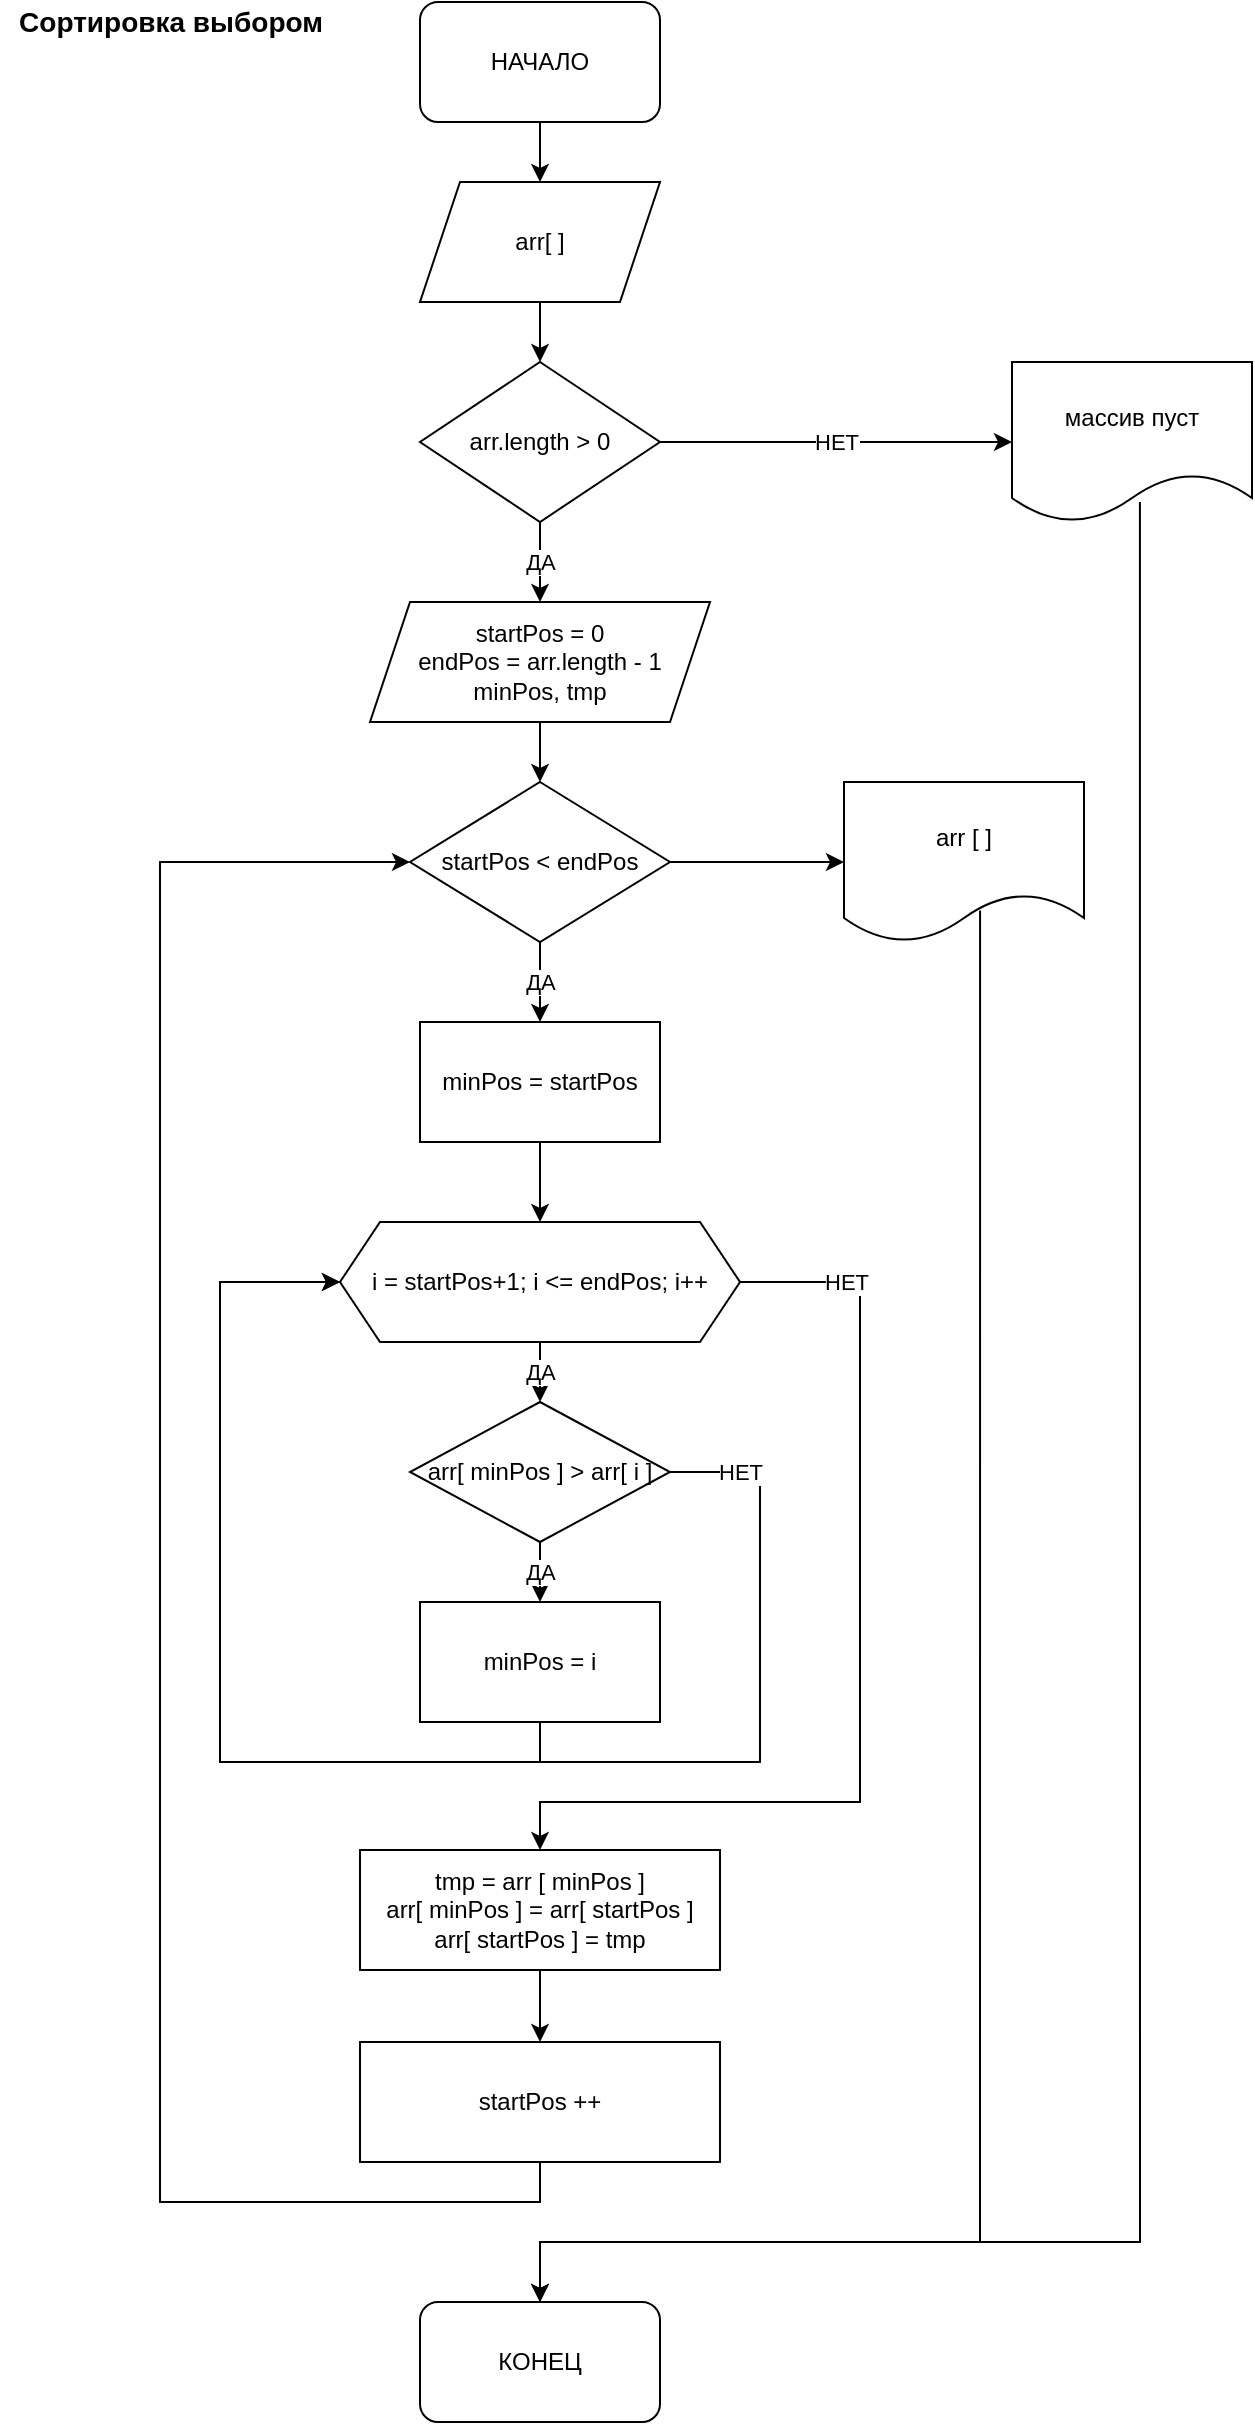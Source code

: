 <mxfile version="17.4.6" type="github">
  <diagram id="6a731a19-8d31-9384-78a2-239565b7b9f0" name="Page-1">
    <mxGraphModel dx="1038" dy="575" grid="1" gridSize="10" guides="1" tooltips="1" connect="1" arrows="1" fold="1" page="1" pageScale="1" pageWidth="1169" pageHeight="827" background="none" math="0" shadow="0">
      <root>
        <mxCell id="0" />
        <mxCell id="1" parent="0" />
        <mxCell id="NXoweuJ5Fb_PFdUOxE-F-57" style="edgeStyle=orthogonalEdgeStyle;rounded=0;orthogonalLoop=1;jettySize=auto;html=1;exitX=0.5;exitY=1;exitDx=0;exitDy=0;entryX=0.5;entryY=0;entryDx=0;entryDy=0;" edge="1" parent="1" source="NXoweuJ5Fb_PFdUOxE-F-55" target="NXoweuJ5Fb_PFdUOxE-F-56">
          <mxGeometry relative="1" as="geometry" />
        </mxCell>
        <mxCell id="NXoweuJ5Fb_PFdUOxE-F-55" value="НАЧАЛО" style="rounded=1;whiteSpace=wrap;html=1;" vertex="1" parent="1">
          <mxGeometry x="440" y="20" width="120" height="60" as="geometry" />
        </mxCell>
        <mxCell id="NXoweuJ5Fb_PFdUOxE-F-60" style="edgeStyle=orthogonalEdgeStyle;rounded=0;orthogonalLoop=1;jettySize=auto;html=1;exitX=0.5;exitY=1;exitDx=0;exitDy=0;entryX=0.5;entryY=0;entryDx=0;entryDy=0;" edge="1" parent="1" source="NXoweuJ5Fb_PFdUOxE-F-56" target="NXoweuJ5Fb_PFdUOxE-F-58">
          <mxGeometry relative="1" as="geometry" />
        </mxCell>
        <mxCell id="NXoweuJ5Fb_PFdUOxE-F-56" value="arr[ ]" style="shape=parallelogram;perimeter=parallelogramPerimeter;whiteSpace=wrap;html=1;fixedSize=1;" vertex="1" parent="1">
          <mxGeometry x="440" y="110" width="120" height="60" as="geometry" />
        </mxCell>
        <mxCell id="NXoweuJ5Fb_PFdUOxE-F-61" value="НЕТ" style="edgeStyle=orthogonalEdgeStyle;rounded=0;orthogonalLoop=1;jettySize=auto;html=1;exitX=1;exitY=0.5;exitDx=0;exitDy=0;entryX=0;entryY=0.5;entryDx=0;entryDy=0;" edge="1" parent="1" source="NXoweuJ5Fb_PFdUOxE-F-58" target="NXoweuJ5Fb_PFdUOxE-F-59">
          <mxGeometry relative="1" as="geometry" />
        </mxCell>
        <mxCell id="NXoweuJ5Fb_PFdUOxE-F-63" value="ДА" style="edgeStyle=orthogonalEdgeStyle;rounded=0;orthogonalLoop=1;jettySize=auto;html=1;exitX=0.5;exitY=1;exitDx=0;exitDy=0;entryX=0.5;entryY=0;entryDx=0;entryDy=0;" edge="1" parent="1" source="NXoweuJ5Fb_PFdUOxE-F-58" target="NXoweuJ5Fb_PFdUOxE-F-62">
          <mxGeometry relative="1" as="geometry" />
        </mxCell>
        <mxCell id="NXoweuJ5Fb_PFdUOxE-F-58" value="arr.length &amp;gt; 0" style="rhombus;whiteSpace=wrap;html=1;" vertex="1" parent="1">
          <mxGeometry x="440" y="200" width="120" height="80" as="geometry" />
        </mxCell>
        <mxCell id="NXoweuJ5Fb_PFdUOxE-F-86" style="edgeStyle=orthogonalEdgeStyle;rounded=0;orthogonalLoop=1;jettySize=auto;html=1;entryX=0.5;entryY=0;entryDx=0;entryDy=0;exitX=0.533;exitY=0.875;exitDx=0;exitDy=0;exitPerimeter=0;" edge="1" parent="1" source="NXoweuJ5Fb_PFdUOxE-F-59" target="NXoweuJ5Fb_PFdUOxE-F-84">
          <mxGeometry relative="1" as="geometry">
            <Array as="points">
              <mxPoint x="800" y="1140" />
              <mxPoint x="500" y="1140" />
            </Array>
          </mxGeometry>
        </mxCell>
        <mxCell id="NXoweuJ5Fb_PFdUOxE-F-59" value="массив пуст" style="shape=document;whiteSpace=wrap;html=1;boundedLbl=1;" vertex="1" parent="1">
          <mxGeometry x="736" y="200" width="120" height="80" as="geometry" />
        </mxCell>
        <mxCell id="NXoweuJ5Fb_PFdUOxE-F-65" style="edgeStyle=orthogonalEdgeStyle;rounded=0;orthogonalLoop=1;jettySize=auto;html=1;exitX=0.5;exitY=1;exitDx=0;exitDy=0;entryX=0.5;entryY=0;entryDx=0;entryDy=0;" edge="1" parent="1" source="NXoweuJ5Fb_PFdUOxE-F-62" target="NXoweuJ5Fb_PFdUOxE-F-64">
          <mxGeometry relative="1" as="geometry" />
        </mxCell>
        <mxCell id="NXoweuJ5Fb_PFdUOxE-F-62" value="startPos = 0&lt;br&gt;endPos = arr.length - 1&lt;br&gt;minPos, tmp" style="shape=parallelogram;perimeter=parallelogramPerimeter;whiteSpace=wrap;html=1;fixedSize=1;" vertex="1" parent="1">
          <mxGeometry x="415" y="320" width="170" height="60" as="geometry" />
        </mxCell>
        <mxCell id="NXoweuJ5Fb_PFdUOxE-F-68" value="ДА" style="edgeStyle=orthogonalEdgeStyle;rounded=0;orthogonalLoop=1;jettySize=auto;html=1;exitX=0.5;exitY=1;exitDx=0;exitDy=0;entryX=0.5;entryY=0;entryDx=0;entryDy=0;" edge="1" parent="1" source="NXoweuJ5Fb_PFdUOxE-F-64" target="NXoweuJ5Fb_PFdUOxE-F-66">
          <mxGeometry relative="1" as="geometry" />
        </mxCell>
        <mxCell id="NXoweuJ5Fb_PFdUOxE-F-83" style="edgeStyle=orthogonalEdgeStyle;rounded=0;orthogonalLoop=1;jettySize=auto;html=1;exitX=1;exitY=0.5;exitDx=0;exitDy=0;entryX=0;entryY=0.5;entryDx=0;entryDy=0;" edge="1" parent="1" source="NXoweuJ5Fb_PFdUOxE-F-64" target="NXoweuJ5Fb_PFdUOxE-F-82">
          <mxGeometry relative="1" as="geometry" />
        </mxCell>
        <mxCell id="NXoweuJ5Fb_PFdUOxE-F-64" value="startPos &amp;lt; endPos" style="rhombus;whiteSpace=wrap;html=1;" vertex="1" parent="1">
          <mxGeometry x="435" y="410" width="130" height="80" as="geometry" />
        </mxCell>
        <mxCell id="NXoweuJ5Fb_PFdUOxE-F-69" style="edgeStyle=orthogonalEdgeStyle;rounded=0;orthogonalLoop=1;jettySize=auto;html=1;exitX=0.5;exitY=1;exitDx=0;exitDy=0;entryX=0.5;entryY=0;entryDx=0;entryDy=0;" edge="1" parent="1" source="NXoweuJ5Fb_PFdUOxE-F-66" target="NXoweuJ5Fb_PFdUOxE-F-67">
          <mxGeometry relative="1" as="geometry" />
        </mxCell>
        <mxCell id="NXoweuJ5Fb_PFdUOxE-F-66" value="minPos = startPos" style="rounded=0;whiteSpace=wrap;html=1;" vertex="1" parent="1">
          <mxGeometry x="440" y="530" width="120" height="60" as="geometry" />
        </mxCell>
        <mxCell id="NXoweuJ5Fb_PFdUOxE-F-71" value="ДА" style="edgeStyle=orthogonalEdgeStyle;rounded=0;orthogonalLoop=1;jettySize=auto;html=1;exitX=0.5;exitY=1;exitDx=0;exitDy=0;entryX=0.5;entryY=0;entryDx=0;entryDy=0;" edge="1" parent="1" source="NXoweuJ5Fb_PFdUOxE-F-67" target="NXoweuJ5Fb_PFdUOxE-F-70">
          <mxGeometry relative="1" as="geometry" />
        </mxCell>
        <mxCell id="NXoweuJ5Fb_PFdUOxE-F-78" value="НЕТ" style="edgeStyle=orthogonalEdgeStyle;rounded=0;orthogonalLoop=1;jettySize=auto;html=1;exitX=1;exitY=0.5;exitDx=0;exitDy=0;entryX=0.5;entryY=0;entryDx=0;entryDy=0;" edge="1" parent="1" source="NXoweuJ5Fb_PFdUOxE-F-67" target="NXoweuJ5Fb_PFdUOxE-F-77">
          <mxGeometry x="-0.789" relative="1" as="geometry">
            <mxPoint x="680" y="900" as="targetPoint" />
            <Array as="points">
              <mxPoint x="660" y="660" />
              <mxPoint x="660" y="920" />
              <mxPoint x="500" y="920" />
            </Array>
            <mxPoint as="offset" />
          </mxGeometry>
        </mxCell>
        <mxCell id="NXoweuJ5Fb_PFdUOxE-F-67" value="i = startPos+1; i &amp;lt;= endPos; i++" style="shape=hexagon;perimeter=hexagonPerimeter2;whiteSpace=wrap;html=1;fixedSize=1;" vertex="1" parent="1">
          <mxGeometry x="400" y="630" width="200" height="60" as="geometry" />
        </mxCell>
        <mxCell id="NXoweuJ5Fb_PFdUOxE-F-73" value="ДА" style="edgeStyle=orthogonalEdgeStyle;rounded=0;orthogonalLoop=1;jettySize=auto;html=1;exitX=0.5;exitY=1;exitDx=0;exitDy=0;" edge="1" parent="1" source="NXoweuJ5Fb_PFdUOxE-F-70" target="NXoweuJ5Fb_PFdUOxE-F-72">
          <mxGeometry relative="1" as="geometry" />
        </mxCell>
        <mxCell id="NXoweuJ5Fb_PFdUOxE-F-75" value="НЕТ" style="edgeStyle=orthogonalEdgeStyle;rounded=0;orthogonalLoop=1;jettySize=auto;html=1;exitX=1;exitY=0.5;exitDx=0;exitDy=0;entryX=0;entryY=0.5;entryDx=0;entryDy=0;" edge="1" parent="1" source="NXoweuJ5Fb_PFdUOxE-F-70" target="NXoweuJ5Fb_PFdUOxE-F-67">
          <mxGeometry x="-0.908" relative="1" as="geometry">
            <Array as="points">
              <mxPoint x="610" y="755" />
              <mxPoint x="610" y="900" />
              <mxPoint x="340" y="900" />
              <mxPoint x="340" y="660" />
            </Array>
            <mxPoint as="offset" />
          </mxGeometry>
        </mxCell>
        <mxCell id="NXoweuJ5Fb_PFdUOxE-F-70" value="arr[ minPos ] &amp;gt; arr[ i ]" style="rhombus;whiteSpace=wrap;html=1;" vertex="1" parent="1">
          <mxGeometry x="435" y="720" width="130" height="70" as="geometry" />
        </mxCell>
        <mxCell id="NXoweuJ5Fb_PFdUOxE-F-74" style="edgeStyle=orthogonalEdgeStyle;rounded=0;orthogonalLoop=1;jettySize=auto;html=1;exitX=0.5;exitY=1;exitDx=0;exitDy=0;entryX=0;entryY=0.5;entryDx=0;entryDy=0;" edge="1" parent="1" source="NXoweuJ5Fb_PFdUOxE-F-72" target="NXoweuJ5Fb_PFdUOxE-F-67">
          <mxGeometry relative="1" as="geometry">
            <mxPoint x="360" y="710" as="targetPoint" />
            <Array as="points">
              <mxPoint x="500" y="900" />
              <mxPoint x="340" y="900" />
              <mxPoint x="340" y="660" />
            </Array>
          </mxGeometry>
        </mxCell>
        <mxCell id="NXoweuJ5Fb_PFdUOxE-F-72" value="minPos = i" style="rounded=0;whiteSpace=wrap;html=1;" vertex="1" parent="1">
          <mxGeometry x="440" y="820" width="120" height="60" as="geometry" />
        </mxCell>
        <mxCell id="NXoweuJ5Fb_PFdUOxE-F-80" style="edgeStyle=orthogonalEdgeStyle;rounded=0;orthogonalLoop=1;jettySize=auto;html=1;exitX=0.5;exitY=1;exitDx=0;exitDy=0;entryX=0.5;entryY=0;entryDx=0;entryDy=0;" edge="1" parent="1" source="NXoweuJ5Fb_PFdUOxE-F-77" target="NXoweuJ5Fb_PFdUOxE-F-79">
          <mxGeometry relative="1" as="geometry" />
        </mxCell>
        <mxCell id="NXoweuJ5Fb_PFdUOxE-F-77" value="tmp = arr [ minPos ]&lt;br&gt;arr[ minPos ] = arr[ startPos ]&lt;br&gt;arr[ startPos ] = tmp" style="rounded=0;whiteSpace=wrap;html=1;" vertex="1" parent="1">
          <mxGeometry x="410" y="944" width="180" height="60" as="geometry" />
        </mxCell>
        <mxCell id="NXoweuJ5Fb_PFdUOxE-F-81" style="edgeStyle=orthogonalEdgeStyle;rounded=0;orthogonalLoop=1;jettySize=auto;html=1;exitX=0.5;exitY=1;exitDx=0;exitDy=0;entryX=0;entryY=0.5;entryDx=0;entryDy=0;" edge="1" parent="1" source="NXoweuJ5Fb_PFdUOxE-F-79" target="NXoweuJ5Fb_PFdUOxE-F-64">
          <mxGeometry relative="1" as="geometry">
            <Array as="points">
              <mxPoint x="500" y="1120" />
              <mxPoint x="310" y="1120" />
              <mxPoint x="310" y="450" />
            </Array>
          </mxGeometry>
        </mxCell>
        <mxCell id="NXoweuJ5Fb_PFdUOxE-F-79" value="startPos ++" style="rounded=0;whiteSpace=wrap;html=1;" vertex="1" parent="1">
          <mxGeometry x="410" y="1040" width="180" height="60" as="geometry" />
        </mxCell>
        <mxCell id="NXoweuJ5Fb_PFdUOxE-F-85" style="edgeStyle=orthogonalEdgeStyle;rounded=0;orthogonalLoop=1;jettySize=auto;html=1;entryX=0.5;entryY=0;entryDx=0;entryDy=0;exitX=0.567;exitY=0.803;exitDx=0;exitDy=0;exitPerimeter=0;" edge="1" parent="1" source="NXoweuJ5Fb_PFdUOxE-F-82" target="NXoweuJ5Fb_PFdUOxE-F-84">
          <mxGeometry relative="1" as="geometry">
            <Array as="points">
              <mxPoint x="720" y="474" />
              <mxPoint x="720" y="1140" />
              <mxPoint x="500" y="1140" />
            </Array>
          </mxGeometry>
        </mxCell>
        <mxCell id="NXoweuJ5Fb_PFdUOxE-F-82" value="arr [ ]" style="shape=document;whiteSpace=wrap;html=1;boundedLbl=1;" vertex="1" parent="1">
          <mxGeometry x="652" y="410" width="120" height="80" as="geometry" />
        </mxCell>
        <mxCell id="NXoweuJ5Fb_PFdUOxE-F-84" value="КОНЕЦ" style="rounded=1;whiteSpace=wrap;html=1;" vertex="1" parent="1">
          <mxGeometry x="440" y="1170" width="120" height="60" as="geometry" />
        </mxCell>
        <mxCell id="NXoweuJ5Fb_PFdUOxE-F-87" value="Сортировка выбором" style="text;html=1;resizable=0;autosize=1;align=center;verticalAlign=middle;points=[];fillColor=none;strokeColor=none;rounded=0;fontStyle=1;fontSize=14;" vertex="1" parent="1">
          <mxGeometry x="230" y="20" width="170" height="20" as="geometry" />
        </mxCell>
      </root>
    </mxGraphModel>
  </diagram>
</mxfile>
